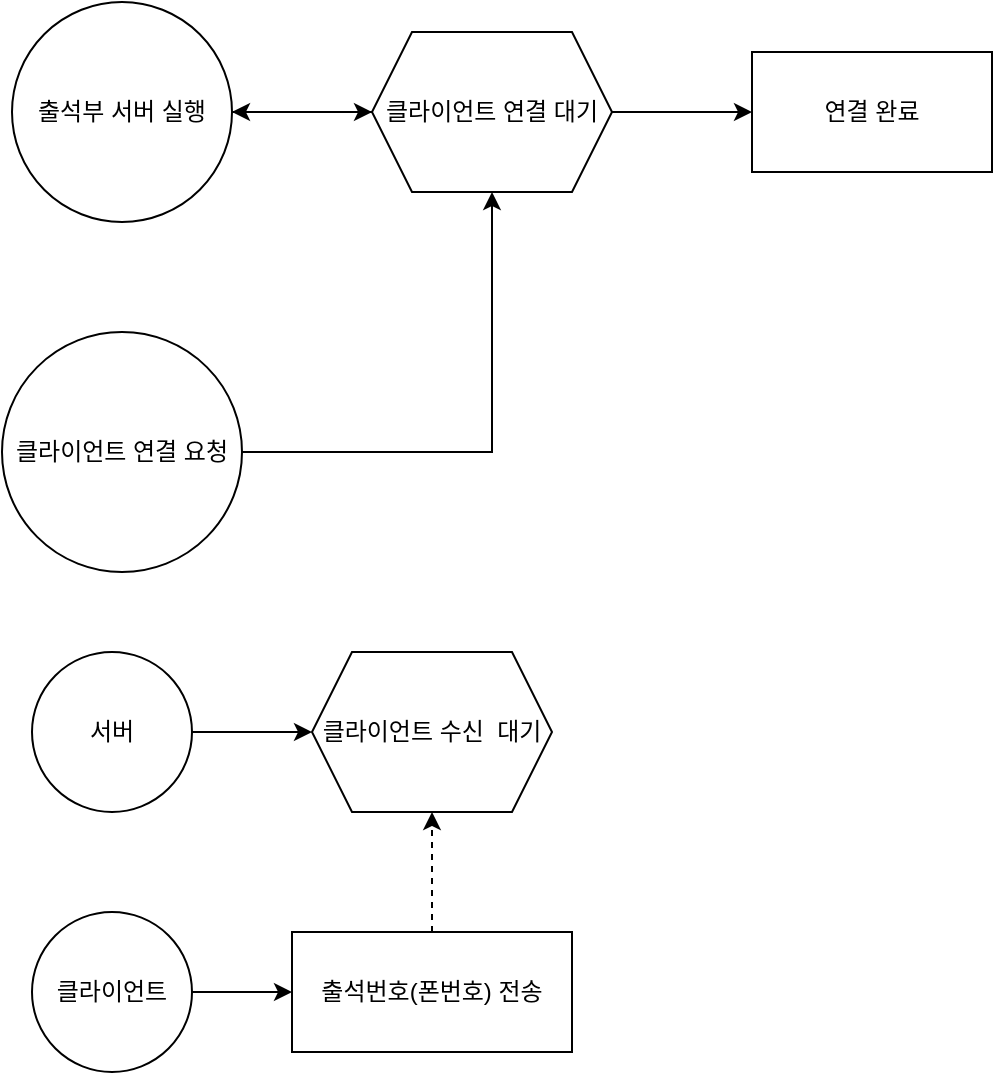 <mxfile version="22.1.17" type="github">
  <diagram id="C5RBs43oDa-KdzZeNtuy" name="Page-1">
    <mxGraphModel dx="639" dy="763" grid="1" gridSize="10" guides="1" tooltips="1" connect="1" arrows="1" fold="1" page="1" pageScale="1" pageWidth="827" pageHeight="1169" math="0" shadow="0">
      <root>
        <mxCell id="WIyWlLk6GJQsqaUBKTNV-0" />
        <mxCell id="WIyWlLk6GJQsqaUBKTNV-1" parent="WIyWlLk6GJQsqaUBKTNV-0" />
        <mxCell id="f-r_1P2mJ3X0I3FfCkkR-2" style="edgeStyle=orthogonalEdgeStyle;rounded=0;orthogonalLoop=1;jettySize=auto;html=1;" edge="1" parent="WIyWlLk6GJQsqaUBKTNV-1" source="f-r_1P2mJ3X0I3FfCkkR-0">
          <mxGeometry relative="1" as="geometry">
            <mxPoint x="240" y="120" as="targetPoint" />
          </mxGeometry>
        </mxCell>
        <mxCell id="f-r_1P2mJ3X0I3FfCkkR-0" value="출석부 서버 실행" style="ellipse;whiteSpace=wrap;html=1;aspect=fixed;" vertex="1" parent="WIyWlLk6GJQsqaUBKTNV-1">
          <mxGeometry x="60" y="65" width="110" height="110" as="geometry" />
        </mxCell>
        <mxCell id="f-r_1P2mJ3X0I3FfCkkR-5" style="edgeStyle=orthogonalEdgeStyle;rounded=0;orthogonalLoop=1;jettySize=auto;html=1;" edge="1" parent="WIyWlLk6GJQsqaUBKTNV-1" source="f-r_1P2mJ3X0I3FfCkkR-4" target="f-r_1P2mJ3X0I3FfCkkR-6">
          <mxGeometry relative="1" as="geometry">
            <mxPoint x="300" y="150" as="targetPoint" />
          </mxGeometry>
        </mxCell>
        <mxCell id="f-r_1P2mJ3X0I3FfCkkR-4" value="클라이언트 연결 요청" style="ellipse;whiteSpace=wrap;html=1;aspect=fixed;" vertex="1" parent="WIyWlLk6GJQsqaUBKTNV-1">
          <mxGeometry x="55" y="230" width="120" height="120" as="geometry" />
        </mxCell>
        <mxCell id="f-r_1P2mJ3X0I3FfCkkR-7" value="" style="edgeStyle=orthogonalEdgeStyle;rounded=0;orthogonalLoop=1;jettySize=auto;html=1;" edge="1" parent="WIyWlLk6GJQsqaUBKTNV-1" source="f-r_1P2mJ3X0I3FfCkkR-6" target="f-r_1P2mJ3X0I3FfCkkR-0">
          <mxGeometry relative="1" as="geometry" />
        </mxCell>
        <mxCell id="f-r_1P2mJ3X0I3FfCkkR-9" style="edgeStyle=orthogonalEdgeStyle;rounded=0;orthogonalLoop=1;jettySize=auto;html=1;" edge="1" parent="WIyWlLk6GJQsqaUBKTNV-1" source="f-r_1P2mJ3X0I3FfCkkR-6" target="f-r_1P2mJ3X0I3FfCkkR-8">
          <mxGeometry relative="1" as="geometry" />
        </mxCell>
        <mxCell id="f-r_1P2mJ3X0I3FfCkkR-6" value="클라이언트 연결 대기" style="shape=hexagon;perimeter=hexagonPerimeter2;whiteSpace=wrap;html=1;fixedSize=1;" vertex="1" parent="WIyWlLk6GJQsqaUBKTNV-1">
          <mxGeometry x="240" y="80" width="120" height="80" as="geometry" />
        </mxCell>
        <mxCell id="f-r_1P2mJ3X0I3FfCkkR-8" value="연결 완료" style="rounded=0;whiteSpace=wrap;html=1;" vertex="1" parent="WIyWlLk6GJQsqaUBKTNV-1">
          <mxGeometry x="430" y="90" width="120" height="60" as="geometry" />
        </mxCell>
        <mxCell id="f-r_1P2mJ3X0I3FfCkkR-18" style="edgeStyle=orthogonalEdgeStyle;rounded=0;orthogonalLoop=1;jettySize=auto;html=1;dashed=1;" edge="1" parent="WIyWlLk6GJQsqaUBKTNV-1" source="f-r_1P2mJ3X0I3FfCkkR-10" target="f-r_1P2mJ3X0I3FfCkkR-16">
          <mxGeometry relative="1" as="geometry" />
        </mxCell>
        <mxCell id="f-r_1P2mJ3X0I3FfCkkR-10" value="출석번호(폰번호) 전송" style="rounded=0;whiteSpace=wrap;html=1;" vertex="1" parent="WIyWlLk6GJQsqaUBKTNV-1">
          <mxGeometry x="200" y="530" width="140" height="60" as="geometry" />
        </mxCell>
        <mxCell id="f-r_1P2mJ3X0I3FfCkkR-17" style="edgeStyle=orthogonalEdgeStyle;rounded=0;orthogonalLoop=1;jettySize=auto;html=1;" edge="1" parent="WIyWlLk6GJQsqaUBKTNV-1" source="f-r_1P2mJ3X0I3FfCkkR-11" target="f-r_1P2mJ3X0I3FfCkkR-16">
          <mxGeometry relative="1" as="geometry" />
        </mxCell>
        <mxCell id="f-r_1P2mJ3X0I3FfCkkR-11" value="서버" style="ellipse;whiteSpace=wrap;html=1;aspect=fixed;" vertex="1" parent="WIyWlLk6GJQsqaUBKTNV-1">
          <mxGeometry x="70" y="390" width="80" height="80" as="geometry" />
        </mxCell>
        <mxCell id="f-r_1P2mJ3X0I3FfCkkR-13" style="edgeStyle=orthogonalEdgeStyle;rounded=0;orthogonalLoop=1;jettySize=auto;html=1;" edge="1" parent="WIyWlLk6GJQsqaUBKTNV-1" source="f-r_1P2mJ3X0I3FfCkkR-12" target="f-r_1P2mJ3X0I3FfCkkR-10">
          <mxGeometry relative="1" as="geometry" />
        </mxCell>
        <mxCell id="f-r_1P2mJ3X0I3FfCkkR-12" value="클라이언트" style="ellipse;whiteSpace=wrap;html=1;aspect=fixed;" vertex="1" parent="WIyWlLk6GJQsqaUBKTNV-1">
          <mxGeometry x="70" y="520" width="80" height="80" as="geometry" />
        </mxCell>
        <mxCell id="f-r_1P2mJ3X0I3FfCkkR-16" value="클라이언트 수신&amp;nbsp; 대기" style="shape=hexagon;perimeter=hexagonPerimeter2;whiteSpace=wrap;html=1;fixedSize=1;" vertex="1" parent="WIyWlLk6GJQsqaUBKTNV-1">
          <mxGeometry x="210" y="390" width="120" height="80" as="geometry" />
        </mxCell>
      </root>
    </mxGraphModel>
  </diagram>
</mxfile>
